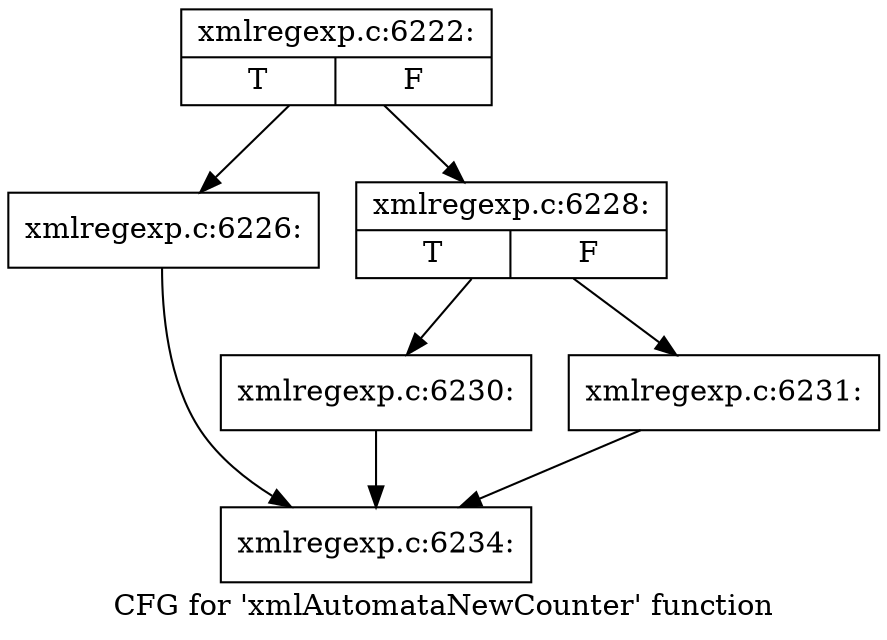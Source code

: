 digraph "CFG for 'xmlAutomataNewCounter' function" {
	label="CFG for 'xmlAutomataNewCounter' function";

	Node0x4130a90 [shape=record,label="{xmlregexp.c:6222:|{<s0>T|<s1>F}}"];
	Node0x4130a90 -> Node0x401d400;
	Node0x4130a90 -> Node0x4138200;
	Node0x401d400 [shape=record,label="{xmlregexp.c:6226:}"];
	Node0x401d400 -> Node0x4131d00;
	Node0x4138200 [shape=record,label="{xmlregexp.c:6228:|{<s0>T|<s1>F}}"];
	Node0x4138200 -> Node0x4138820;
	Node0x4138200 -> Node0x4138870;
	Node0x4138820 [shape=record,label="{xmlregexp.c:6230:}"];
	Node0x4138820 -> Node0x4131d00;
	Node0x4138870 [shape=record,label="{xmlregexp.c:6231:}"];
	Node0x4138870 -> Node0x4131d00;
	Node0x4131d00 [shape=record,label="{xmlregexp.c:6234:}"];
}
